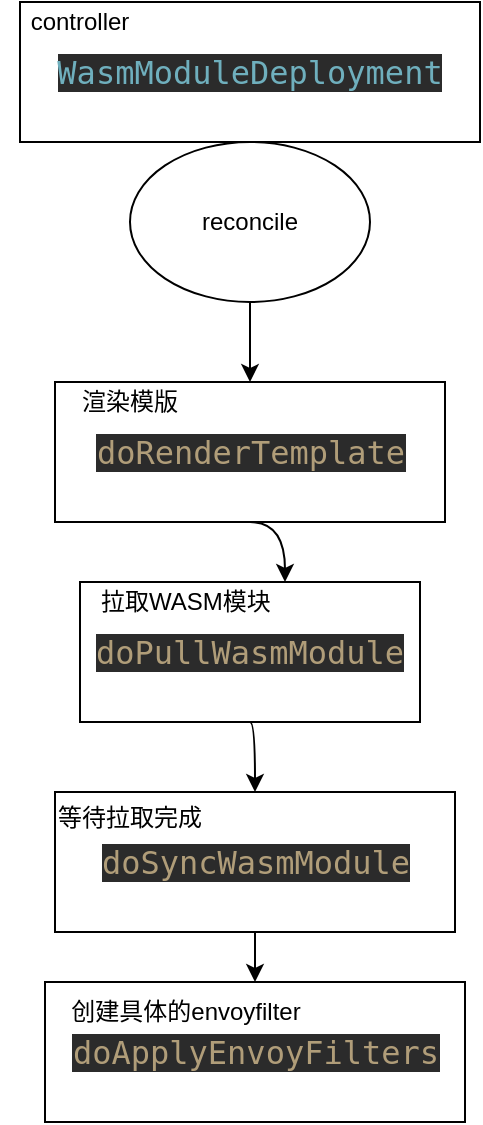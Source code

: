<mxfile version="14.8.0" type="github">
  <diagram id="BcgEDI9MXjw09uxJ8ooX" name="第 1 页">
    <mxGraphModel dx="610" dy="1272" grid="1" gridSize="10" guides="1" tooltips="1" connect="1" arrows="1" fold="1" page="1" pageScale="1" pageWidth="827" pageHeight="1169" math="0" shadow="0">
      <root>
        <mxCell id="0" />
        <mxCell id="1" parent="0" />
        <mxCell id="oxxV7RY9K_nYabu_jhcD-1" value="&lt;pre style=&quot;background-color: #2b2b2b ; color: #a9b7c6 ; font-family: &amp;#34;menlo-regular&amp;#34; , monospace ; font-size: 12.0pt&quot;&gt;&lt;span style=&quot;color: #6fafbd&quot;&gt;WasmModuleDeployment&lt;/span&gt;&lt;/pre&gt;" style="rounded=0;whiteSpace=wrap;html=1;" vertex="1" parent="1">
          <mxGeometry x="100" y="120" width="230" height="70" as="geometry" />
        </mxCell>
        <mxCell id="oxxV7RY9K_nYabu_jhcD-5" style="edgeStyle=orthogonalEdgeStyle;rounded=0;orthogonalLoop=1;jettySize=auto;html=1;exitX=0.5;exitY=1;exitDx=0;exitDy=0;entryX=0.5;entryY=0;entryDx=0;entryDy=0;" edge="1" parent="1" source="oxxV7RY9K_nYabu_jhcD-3" target="oxxV7RY9K_nYabu_jhcD-4">
          <mxGeometry relative="1" as="geometry" />
        </mxCell>
        <mxCell id="oxxV7RY9K_nYabu_jhcD-3" value="reconcile" style="ellipse;whiteSpace=wrap;html=1;" vertex="1" parent="1">
          <mxGeometry x="155" y="190" width="120" height="80" as="geometry" />
        </mxCell>
        <mxCell id="oxxV7RY9K_nYabu_jhcD-12" style="edgeStyle=orthogonalEdgeStyle;curved=1;rounded=0;orthogonalLoop=1;jettySize=auto;html=1;exitX=0.5;exitY=1;exitDx=0;exitDy=0;entryX=1;entryY=0;entryDx=0;entryDy=0;" edge="1" parent="1" source="oxxV7RY9K_nYabu_jhcD-4" target="oxxV7RY9K_nYabu_jhcD-8">
          <mxGeometry relative="1" as="geometry" />
        </mxCell>
        <mxCell id="oxxV7RY9K_nYabu_jhcD-4" value="&lt;pre style=&quot;background-color: #2b2b2b ; color: #a9b7c6 ; font-family: &amp;#34;menlo-regular&amp;#34; , monospace ; font-size: 12.0pt&quot;&gt;&lt;span style=&quot;color: #b09d79&quot;&gt;doRenderTemplate&lt;/span&gt;&lt;/pre&gt;" style="rounded=0;whiteSpace=wrap;html=1;" vertex="1" parent="1">
          <mxGeometry x="117.5" y="310" width="195" height="70" as="geometry" />
        </mxCell>
        <mxCell id="oxxV7RY9K_nYabu_jhcD-6" value="渲染模版" style="text;html=1;strokeColor=none;fillColor=none;align=center;verticalAlign=middle;whiteSpace=wrap;rounded=0;" vertex="1" parent="1">
          <mxGeometry x="90" y="310" width="130" height="20" as="geometry" />
        </mxCell>
        <mxCell id="oxxV7RY9K_nYabu_jhcD-14" style="edgeStyle=orthogonalEdgeStyle;curved=1;rounded=0;orthogonalLoop=1;jettySize=auto;html=1;exitX=0.5;exitY=1;exitDx=0;exitDy=0;entryX=0.5;entryY=0;entryDx=0;entryDy=0;" edge="1" parent="1" source="oxxV7RY9K_nYabu_jhcD-7" target="oxxV7RY9K_nYabu_jhcD-13">
          <mxGeometry relative="1" as="geometry" />
        </mxCell>
        <mxCell id="oxxV7RY9K_nYabu_jhcD-7" value="&lt;pre style=&quot;background-color: #2b2b2b ; color: #a9b7c6 ; font-family: &amp;#34;menlo-regular&amp;#34; , monospace ; font-size: 12.0pt&quot;&gt;&lt;span style=&quot;color: #b09d79&quot;&gt;doPullWasmModule&lt;/span&gt;&lt;/pre&gt;" style="rounded=0;whiteSpace=wrap;html=1;" vertex="1" parent="1">
          <mxGeometry x="130" y="410" width="170" height="70" as="geometry" />
        </mxCell>
        <mxCell id="oxxV7RY9K_nYabu_jhcD-8" value="拉取WASM模块" style="text;html=1;strokeColor=none;fillColor=none;align=center;verticalAlign=middle;whiteSpace=wrap;rounded=0;" vertex="1" parent="1">
          <mxGeometry x="132.5" y="410" width="100" height="20" as="geometry" />
        </mxCell>
        <mxCell id="oxxV7RY9K_nYabu_jhcD-17" style="edgeStyle=orthogonalEdgeStyle;curved=1;rounded=0;orthogonalLoop=1;jettySize=auto;html=1;exitX=0.5;exitY=1;exitDx=0;exitDy=0;" edge="1" parent="1" source="oxxV7RY9K_nYabu_jhcD-13" target="oxxV7RY9K_nYabu_jhcD-16">
          <mxGeometry relative="1" as="geometry" />
        </mxCell>
        <mxCell id="oxxV7RY9K_nYabu_jhcD-13" value="&lt;pre style=&quot;background-color: #2b2b2b ; color: #a9b7c6 ; font-family: &amp;#34;menlo-regular&amp;#34; , monospace ; font-size: 12.0pt&quot;&gt;&lt;pre style=&quot;font-family: , monospace ; font-size: 12pt&quot;&gt;&lt;span style=&quot;color: #b09d79&quot;&gt;doSyncWasmModule&lt;/span&gt;&lt;/pre&gt;&lt;/pre&gt;" style="rounded=0;whiteSpace=wrap;html=1;" vertex="1" parent="1">
          <mxGeometry x="117.5" y="515" width="200" height="70" as="geometry" />
        </mxCell>
        <mxCell id="oxxV7RY9K_nYabu_jhcD-15" value="等待拉取完成" style="text;html=1;strokeColor=none;fillColor=none;align=center;verticalAlign=middle;whiteSpace=wrap;rounded=0;" vertex="1" parent="1">
          <mxGeometry x="100" y="515" width="110" height="25" as="geometry" />
        </mxCell>
        <mxCell id="oxxV7RY9K_nYabu_jhcD-16" value="&lt;pre style=&quot;background-color: #2b2b2b ; color: #a9b7c6 ; font-family: &amp;#34;menlo-regular&amp;#34; , monospace ; font-size: 12.0pt&quot;&gt;&lt;span style=&quot;color: #b09d79&quot;&gt;doApplyEnvoyFilters&lt;/span&gt;&lt;/pre&gt;" style="rounded=0;whiteSpace=wrap;html=1;" vertex="1" parent="1">
          <mxGeometry x="112.5" y="610" width="210" height="70" as="geometry" />
        </mxCell>
        <mxCell id="oxxV7RY9K_nYabu_jhcD-18" value="创建具体的envoyfilter" style="text;html=1;strokeColor=none;fillColor=none;align=center;verticalAlign=middle;whiteSpace=wrap;rounded=0;" vertex="1" parent="1">
          <mxGeometry x="117.5" y="620" width="130" height="10" as="geometry" />
        </mxCell>
        <mxCell id="oxxV7RY9K_nYabu_jhcD-19" value="controller" style="text;html=1;strokeColor=none;fillColor=none;align=center;verticalAlign=middle;whiteSpace=wrap;rounded=0;" vertex="1" parent="1">
          <mxGeometry x="110" y="120" width="40" height="20" as="geometry" />
        </mxCell>
      </root>
    </mxGraphModel>
  </diagram>
</mxfile>
